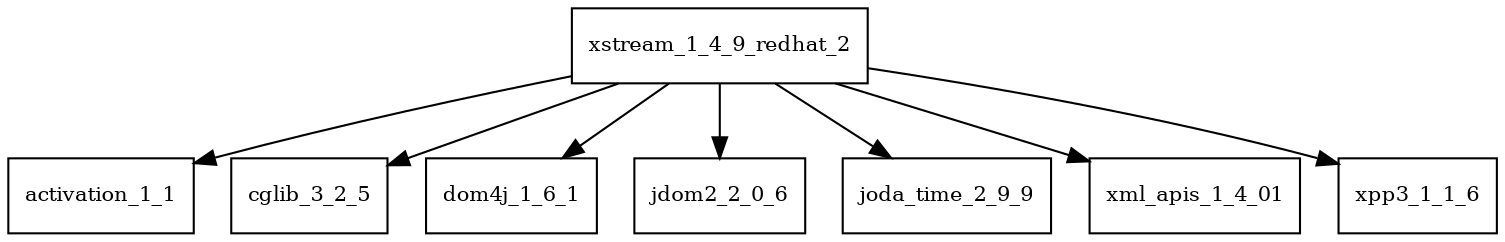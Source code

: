 digraph xstream_1_4_9_redhat_2_dependencies {
  node [shape = box, fontsize=10.0];
  xstream_1_4_9_redhat_2 -> activation_1_1;
  xstream_1_4_9_redhat_2 -> cglib_3_2_5;
  xstream_1_4_9_redhat_2 -> dom4j_1_6_1;
  xstream_1_4_9_redhat_2 -> jdom2_2_0_6;
  xstream_1_4_9_redhat_2 -> joda_time_2_9_9;
  xstream_1_4_9_redhat_2 -> xml_apis_1_4_01;
  xstream_1_4_9_redhat_2 -> xpp3_1_1_6;
}
